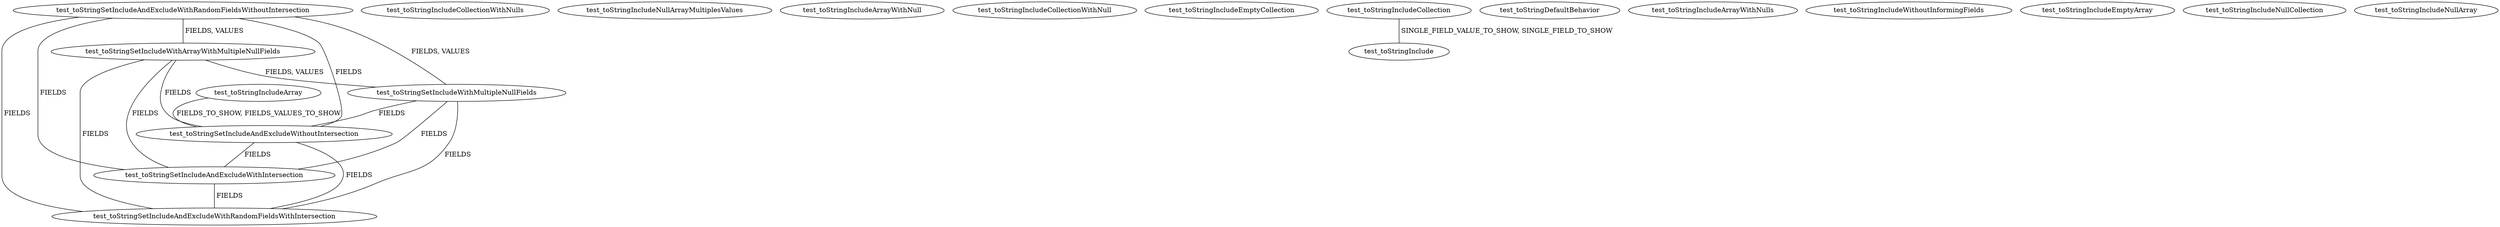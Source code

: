 digraph G {
test_toStringSetIncludeAndExcludeWithRandomFieldsWithoutIntersection;
test_toStringSetIncludeWithArrayWithMultipleNullFields;
test_toStringIncludeCollectionWithNulls;
test_toStringIncludeNullArrayMultiplesValues;
test_toStringIncludeArrayWithNull;
test_toStringSetIncludeWithMultipleNullFields;
test_toStringIncludeArray;
test_toStringIncludeCollectionWithNull;
test_toStringIncludeEmptyCollection;
test_toStringIncludeCollection;
test_toStringSetIncludeAndExcludeWithoutIntersection;
test_toStringDefaultBehavior;
test_toStringInclude;
test_toStringSetIncludeAndExcludeWithIntersection;
test_toStringIncludeArrayWithNulls;
test_toStringIncludeWithoutInformingFields;
test_toStringIncludeEmptyArray;
test_toStringIncludeNullCollection;
test_toStringIncludeNullArray;
test_toStringSetIncludeAndExcludeWithRandomFieldsWithIntersection;
test_toStringSetIncludeAndExcludeWithRandomFieldsWithoutIntersection -> test_toStringSetIncludeWithArrayWithMultipleNullFields [label=" FIELDS, VALUES", dir=none];
test_toStringSetIncludeAndExcludeWithRandomFieldsWithoutIntersection -> test_toStringSetIncludeAndExcludeWithoutIntersection [label=" FIELDS", dir=none];
test_toStringSetIncludeAndExcludeWithRandomFieldsWithoutIntersection -> test_toStringSetIncludeAndExcludeWithIntersection [label=" FIELDS", dir=none];
test_toStringSetIncludeAndExcludeWithRandomFieldsWithoutIntersection -> test_toStringSetIncludeWithMultipleNullFields [label=" FIELDS, VALUES", dir=none];
test_toStringSetIncludeAndExcludeWithRandomFieldsWithoutIntersection -> test_toStringSetIncludeAndExcludeWithRandomFieldsWithIntersection [label=" FIELDS", dir=none];
test_toStringSetIncludeWithArrayWithMultipleNullFields -> test_toStringSetIncludeAndExcludeWithoutIntersection [label=" FIELDS", dir=none];
test_toStringSetIncludeWithArrayWithMultipleNullFields -> test_toStringSetIncludeAndExcludeWithIntersection [label=" FIELDS", dir=none];
test_toStringSetIncludeWithArrayWithMultipleNullFields -> test_toStringSetIncludeWithMultipleNullFields [label=" FIELDS, VALUES", dir=none];
test_toStringSetIncludeWithArrayWithMultipleNullFields -> test_toStringSetIncludeAndExcludeWithRandomFieldsWithIntersection [label=" FIELDS", dir=none];
test_toStringIncludeCollection -> test_toStringInclude [label=" SINGLE_FIELD_VALUE_TO_SHOW, SINGLE_FIELD_TO_SHOW", dir=none];
test_toStringSetIncludeAndExcludeWithoutIntersection -> test_toStringSetIncludeAndExcludeWithIntersection [label=" FIELDS", dir=none];
test_toStringSetIncludeAndExcludeWithoutIntersection -> test_toStringSetIncludeAndExcludeWithRandomFieldsWithIntersection [label=" FIELDS", dir=none];
test_toStringSetIncludeAndExcludeWithIntersection -> test_toStringSetIncludeAndExcludeWithRandomFieldsWithIntersection [label=" FIELDS", dir=none];
test_toStringSetIncludeWithMultipleNullFields -> test_toStringSetIncludeAndExcludeWithoutIntersection [label=" FIELDS", dir=none];
test_toStringSetIncludeWithMultipleNullFields -> test_toStringSetIncludeAndExcludeWithIntersection [label=" FIELDS", dir=none];
test_toStringSetIncludeWithMultipleNullFields -> test_toStringSetIncludeAndExcludeWithRandomFieldsWithIntersection [label=" FIELDS", dir=none];
test_toStringIncludeArray -> test_toStringSetIncludeAndExcludeWithoutIntersection [label=" FIELDS_TO_SHOW, FIELDS_VALUES_TO_SHOW", dir=none];
}